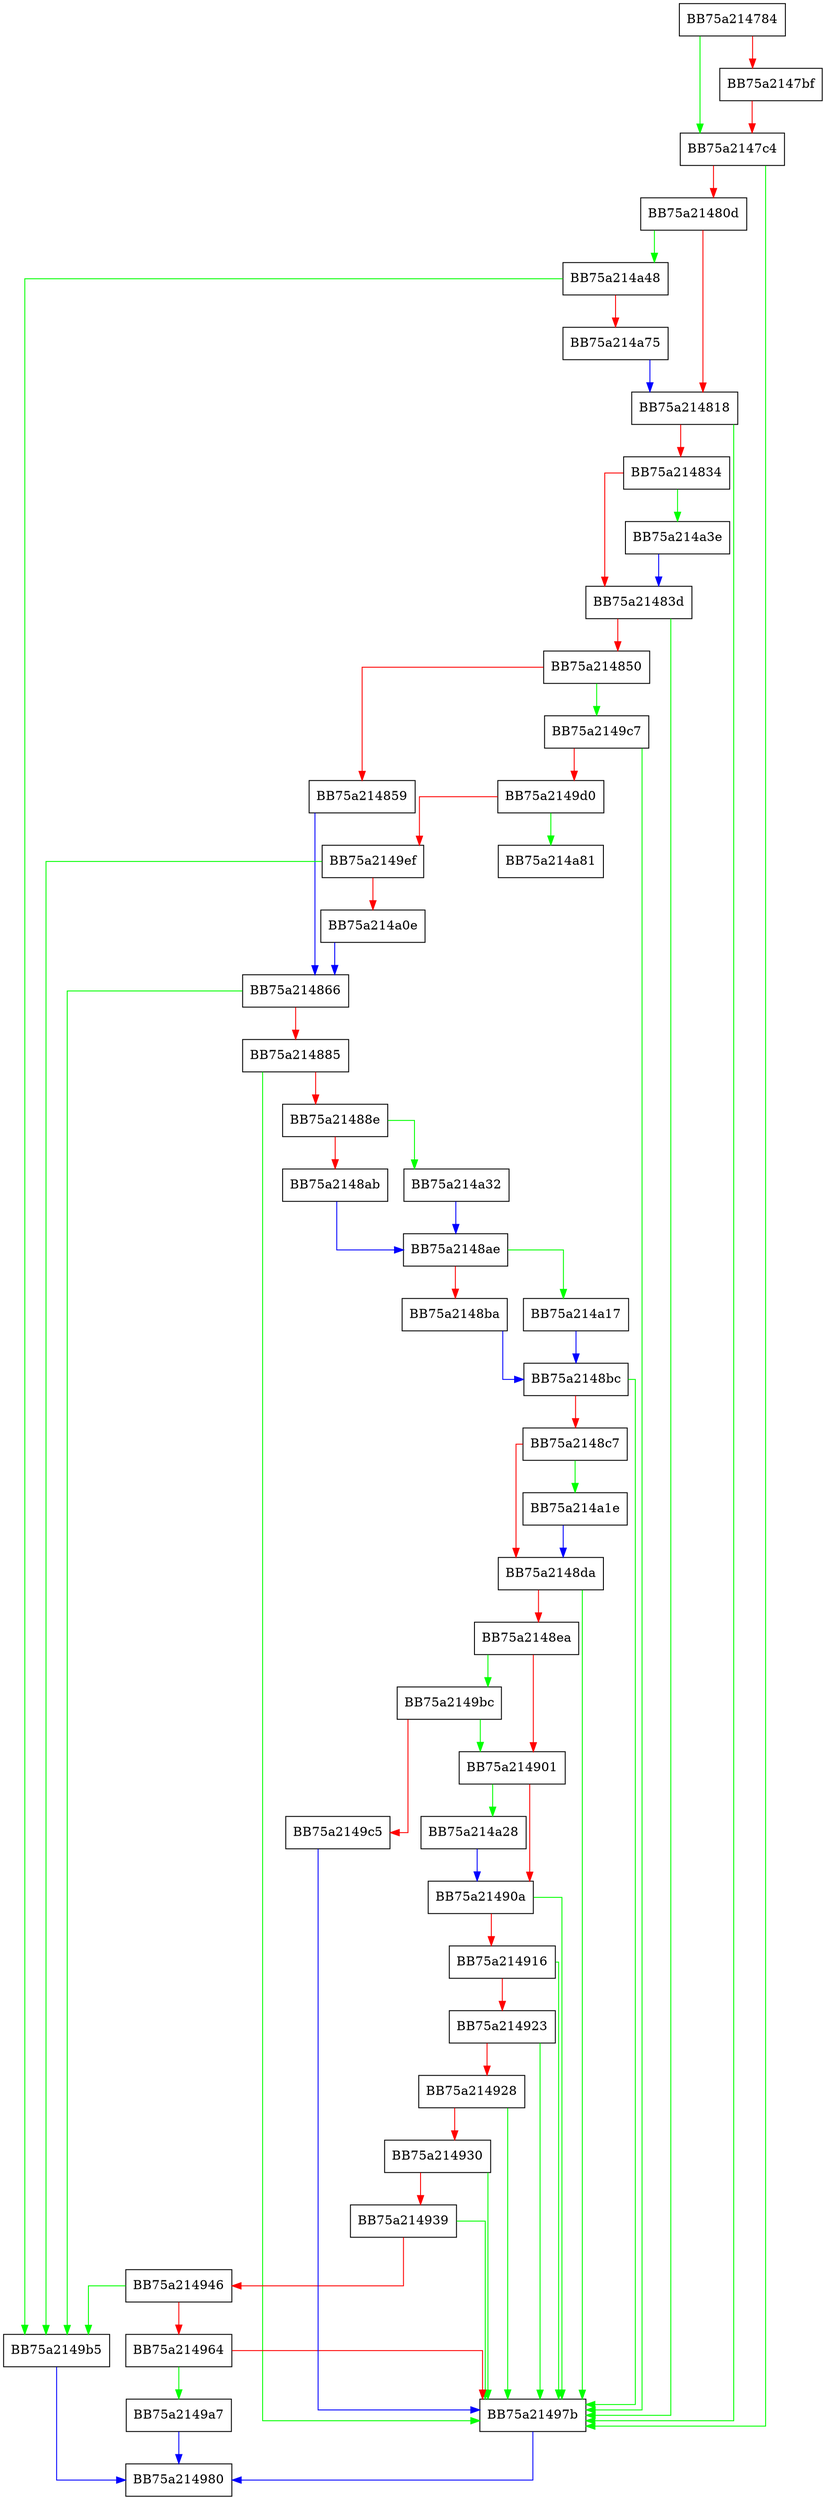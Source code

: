 digraph pushBruteWorker {
  node [shape="box"];
  graph [splines=ortho];
  BB75a214784 -> BB75a2147c4 [color="green"];
  BB75a214784 -> BB75a2147bf [color="red"];
  BB75a2147bf -> BB75a2147c4 [color="red"];
  BB75a2147c4 -> BB75a21497b [color="green"];
  BB75a2147c4 -> BB75a21480d [color="red"];
  BB75a21480d -> BB75a214a48 [color="green"];
  BB75a21480d -> BB75a214818 [color="red"];
  BB75a214818 -> BB75a21497b [color="green"];
  BB75a214818 -> BB75a214834 [color="red"];
  BB75a214834 -> BB75a214a3e [color="green"];
  BB75a214834 -> BB75a21483d [color="red"];
  BB75a21483d -> BB75a21497b [color="green"];
  BB75a21483d -> BB75a214850 [color="red"];
  BB75a214850 -> BB75a2149c7 [color="green"];
  BB75a214850 -> BB75a214859 [color="red"];
  BB75a214859 -> BB75a214866 [color="blue"];
  BB75a214866 -> BB75a2149b5 [color="green"];
  BB75a214866 -> BB75a214885 [color="red"];
  BB75a214885 -> BB75a21497b [color="green"];
  BB75a214885 -> BB75a21488e [color="red"];
  BB75a21488e -> BB75a214a32 [color="green"];
  BB75a21488e -> BB75a2148ab [color="red"];
  BB75a2148ab -> BB75a2148ae [color="blue"];
  BB75a2148ae -> BB75a214a17 [color="green"];
  BB75a2148ae -> BB75a2148ba [color="red"];
  BB75a2148ba -> BB75a2148bc [color="blue"];
  BB75a2148bc -> BB75a21497b [color="green"];
  BB75a2148bc -> BB75a2148c7 [color="red"];
  BB75a2148c7 -> BB75a214a1e [color="green"];
  BB75a2148c7 -> BB75a2148da [color="red"];
  BB75a2148da -> BB75a21497b [color="green"];
  BB75a2148da -> BB75a2148ea [color="red"];
  BB75a2148ea -> BB75a2149bc [color="green"];
  BB75a2148ea -> BB75a214901 [color="red"];
  BB75a214901 -> BB75a214a28 [color="green"];
  BB75a214901 -> BB75a21490a [color="red"];
  BB75a21490a -> BB75a21497b [color="green"];
  BB75a21490a -> BB75a214916 [color="red"];
  BB75a214916 -> BB75a21497b [color="green"];
  BB75a214916 -> BB75a214923 [color="red"];
  BB75a214923 -> BB75a21497b [color="green"];
  BB75a214923 -> BB75a214928 [color="red"];
  BB75a214928 -> BB75a21497b [color="green"];
  BB75a214928 -> BB75a214930 [color="red"];
  BB75a214930 -> BB75a21497b [color="green"];
  BB75a214930 -> BB75a214939 [color="red"];
  BB75a214939 -> BB75a21497b [color="green"];
  BB75a214939 -> BB75a214946 [color="red"];
  BB75a214946 -> BB75a2149b5 [color="green"];
  BB75a214946 -> BB75a214964 [color="red"];
  BB75a214964 -> BB75a2149a7 [color="green"];
  BB75a214964 -> BB75a21497b [color="red"];
  BB75a21497b -> BB75a214980 [color="blue"];
  BB75a2149a7 -> BB75a214980 [color="blue"];
  BB75a2149b5 -> BB75a214980 [color="blue"];
  BB75a2149bc -> BB75a214901 [color="green"];
  BB75a2149bc -> BB75a2149c5 [color="red"];
  BB75a2149c5 -> BB75a21497b [color="blue"];
  BB75a2149c7 -> BB75a21497b [color="green"];
  BB75a2149c7 -> BB75a2149d0 [color="red"];
  BB75a2149d0 -> BB75a214a81 [color="green"];
  BB75a2149d0 -> BB75a2149ef [color="red"];
  BB75a2149ef -> BB75a2149b5 [color="green"];
  BB75a2149ef -> BB75a214a0e [color="red"];
  BB75a214a0e -> BB75a214866 [color="blue"];
  BB75a214a17 -> BB75a2148bc [color="blue"];
  BB75a214a1e -> BB75a2148da [color="blue"];
  BB75a214a28 -> BB75a21490a [color="blue"];
  BB75a214a32 -> BB75a2148ae [color="blue"];
  BB75a214a3e -> BB75a21483d [color="blue"];
  BB75a214a48 -> BB75a2149b5 [color="green"];
  BB75a214a48 -> BB75a214a75 [color="red"];
  BB75a214a75 -> BB75a214818 [color="blue"];
}